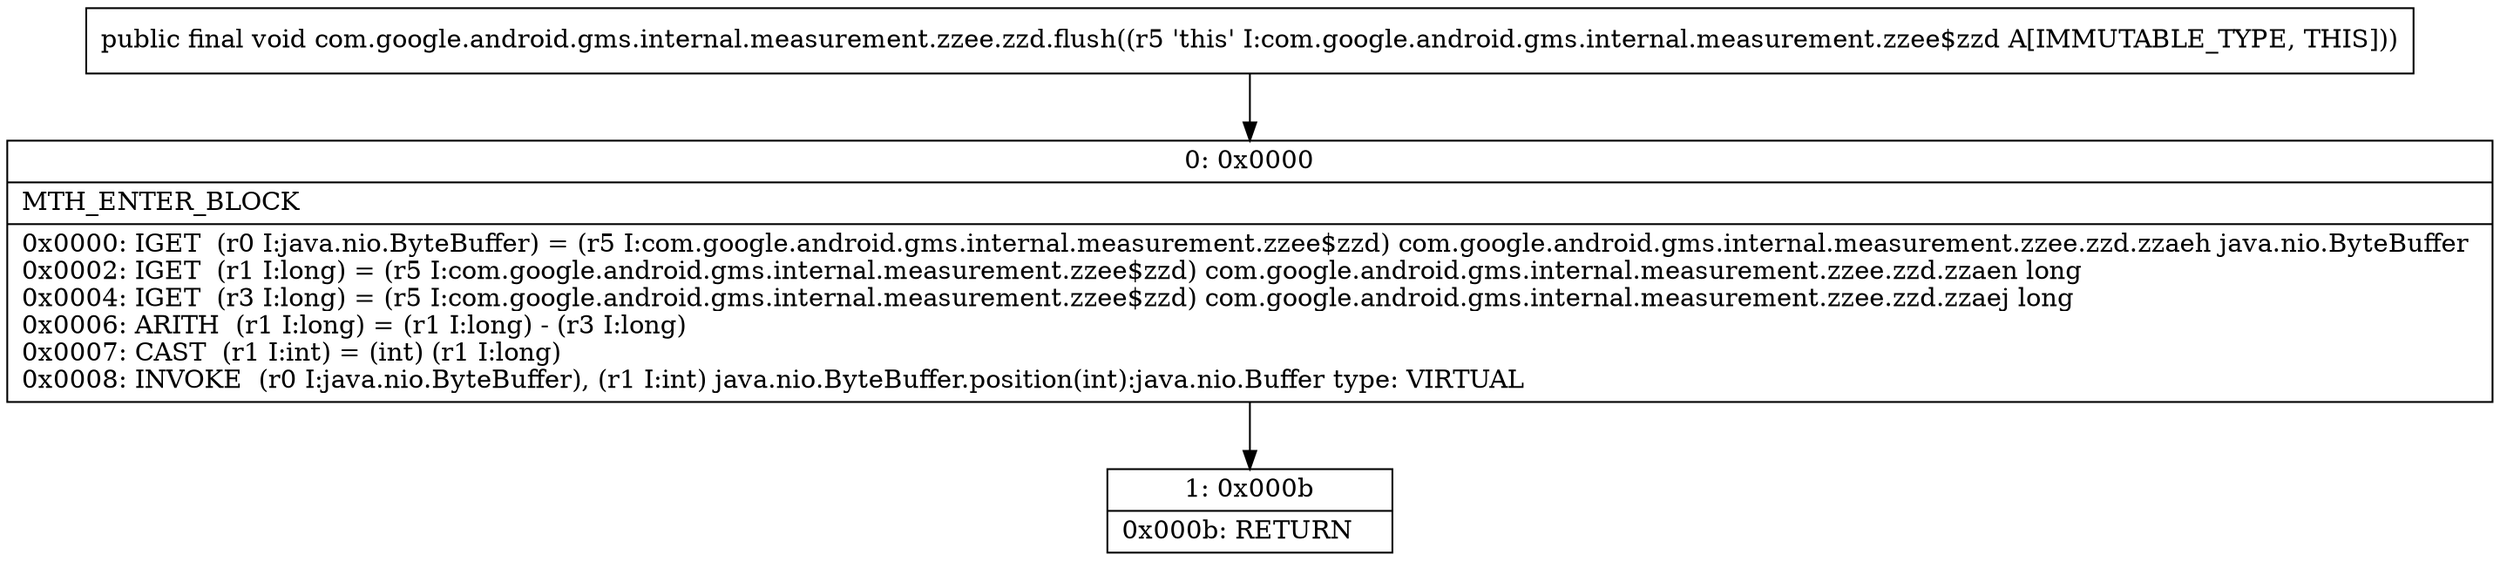 digraph "CFG forcom.google.android.gms.internal.measurement.zzee.zzd.flush()V" {
Node_0 [shape=record,label="{0\:\ 0x0000|MTH_ENTER_BLOCK\l|0x0000: IGET  (r0 I:java.nio.ByteBuffer) = (r5 I:com.google.android.gms.internal.measurement.zzee$zzd) com.google.android.gms.internal.measurement.zzee.zzd.zzaeh java.nio.ByteBuffer \l0x0002: IGET  (r1 I:long) = (r5 I:com.google.android.gms.internal.measurement.zzee$zzd) com.google.android.gms.internal.measurement.zzee.zzd.zzaen long \l0x0004: IGET  (r3 I:long) = (r5 I:com.google.android.gms.internal.measurement.zzee$zzd) com.google.android.gms.internal.measurement.zzee.zzd.zzaej long \l0x0006: ARITH  (r1 I:long) = (r1 I:long) \- (r3 I:long) \l0x0007: CAST  (r1 I:int) = (int) (r1 I:long) \l0x0008: INVOKE  (r0 I:java.nio.ByteBuffer), (r1 I:int) java.nio.ByteBuffer.position(int):java.nio.Buffer type: VIRTUAL \l}"];
Node_1 [shape=record,label="{1\:\ 0x000b|0x000b: RETURN   \l}"];
MethodNode[shape=record,label="{public final void com.google.android.gms.internal.measurement.zzee.zzd.flush((r5 'this' I:com.google.android.gms.internal.measurement.zzee$zzd A[IMMUTABLE_TYPE, THIS])) }"];
MethodNode -> Node_0;
Node_0 -> Node_1;
}

